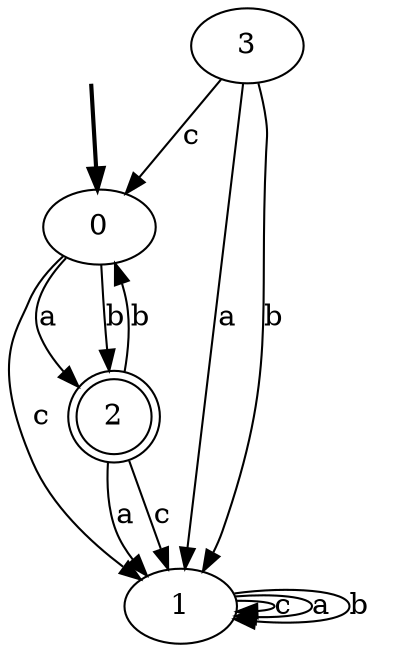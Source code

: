 digraph {
	fake [style=invisible]
	0 [root=true]
	1
	2 [shape=doublecircle]
	3
	fake -> 0 [style=bold]
	0 -> 1 [label=c]
	0 -> 2 [label=a]
	0 -> 2 [label=b]
	1 -> 1 [label=c]
	1 -> 1 [label=a]
	1 -> 1 [label=b]
	2 -> 1 [label=a]
	2 -> 1 [label=c]
	2 -> 0 [label=b]
	3 -> 0 [label=c]
	3 -> 1 [label=a]
	3 -> 1 [label=b]
}
